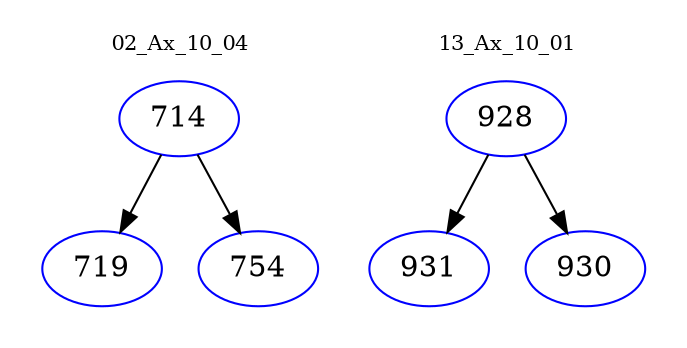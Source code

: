 digraph{
subgraph cluster_0 {
color = white
label = "02_Ax_10_04";
fontsize=10;
T0_714 [label="714", color="blue"]
T0_714 -> T0_719 [color="black"]
T0_719 [label="719", color="blue"]
T0_714 -> T0_754 [color="black"]
T0_754 [label="754", color="blue"]
}
subgraph cluster_1 {
color = white
label = "13_Ax_10_01";
fontsize=10;
T1_928 [label="928", color="blue"]
T1_928 -> T1_931 [color="black"]
T1_931 [label="931", color="blue"]
T1_928 -> T1_930 [color="black"]
T1_930 [label="930", color="blue"]
}
}
